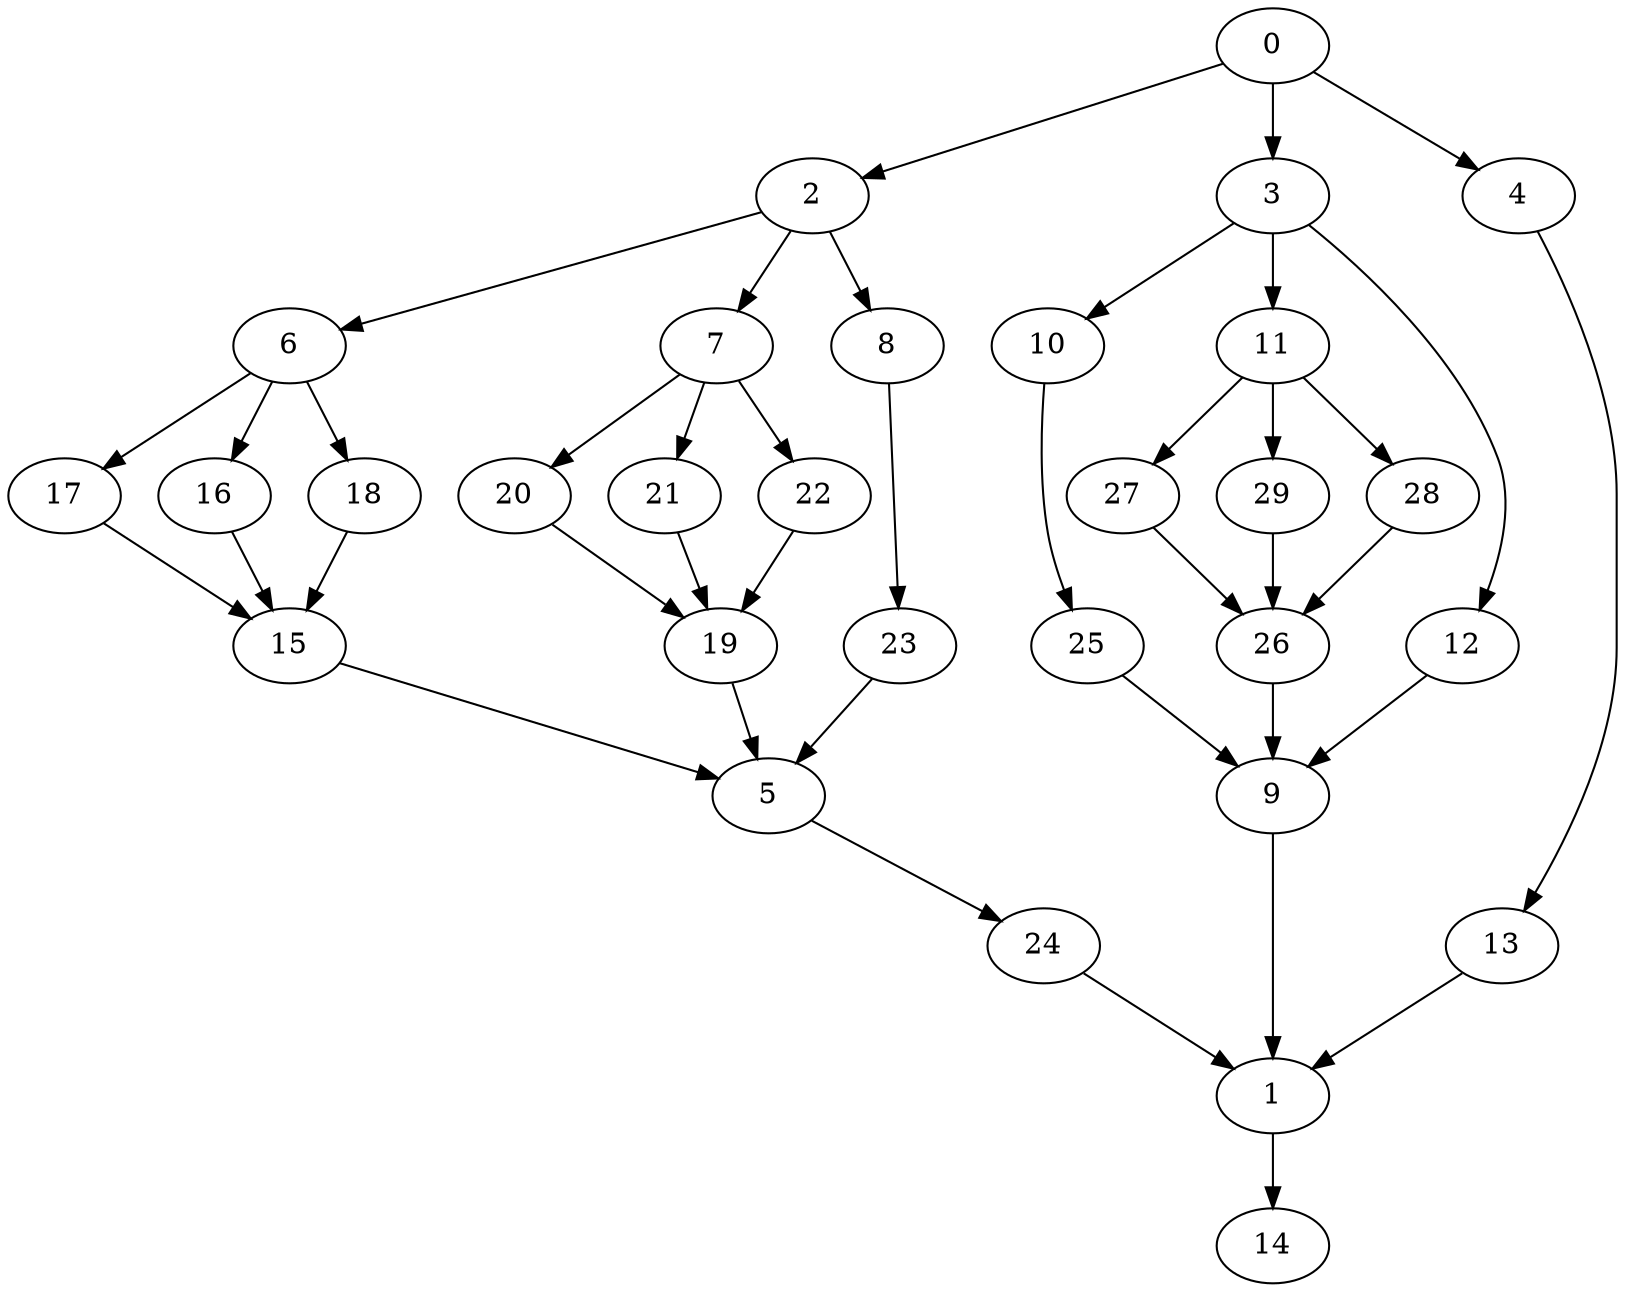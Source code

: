 digraph "SeriesParallel-MaxBf-3_Nodes_30_CCR_0.10_WeightType_Random#3" {
	graph ["Duplicate states"=0,
		GraphType=S_P,
		"Max states in OPEN"=0,
		Modes="120000ms; topo-ordered tasks, ; Pruning: task equivalence, fixed order ready list, ; F-value: ; Optimisation: best schedule length (\
SL) optimisation on equal, ",
		NumberOfTasks=30,
		"Pruned using list schedule length"=1,
		"States removed from OPEN"=0,
		TargetSystem="Homogeneous-6",
		"Time to schedule (ms)"=113,
		"Total idle time"=1192,
		"Total schedule length"=789,
		"Total sequential time"=2408,
		"Total states created"=2
	];
	0	["Finish time"=120,
		Processor=0,
		"Start time"=0,
		Weight=120];
	2	["Finish time"=200,
		Processor=0,
		"Start time"=120,
		Weight=80];
	0 -> 2	[Weight=6];
	3	["Finish time"=256,
		Processor=1,
		"Start time"=122,
		Weight=134];
	0 -> 3	[Weight=2];
	4	["Finish time"=519,
		Processor=4,
		"Start time"=399,
		Weight=120];
	0 -> 4	[Weight=6];
	6	["Finish time"=294,
		Processor=0,
		"Start time"=200,
		Weight=94];
	2 -> 6	[Weight=5];
	7	["Finish time"=302,
		Processor=2,
		"Start time"=208,
		Weight=94];
	2 -> 7	[Weight=8];
	8	["Finish time"=435,
		Processor=3,
		"Start time"=395,
		Weight=40];
	2 -> 8	[Weight=9];
	10	["Finish time"=390,
		Processor=1,
		"Start time"=256,
		Weight=134];
	3 -> 10	[Weight=8];
	11	["Finish time"=315,
		Processor=3,
		"Start time"=261,
		Weight=54];
	3 -> 11	[Weight=5];
	12	["Finish time"=489,
		Processor=3,
		"Start time"=435,
		Weight=54];
	3 -> 12	[Weight=6];
	17	["Finish time"=428,
		Processor=0,
		"Start time"=294,
		Weight=134];
	6 -> 17	[Weight=8];
	16	["Finish time"=336,
		Processor=5,
		"Start time"=296,
		Weight=40];
	6 -> 16	[Weight=2];
	18	["Finish time"=355,
		Processor=3,
		"Start time"=315,
		Weight=40];
	6 -> 18	[Weight=5];
	20	["Finish time"=409,
		Processor=2,
		"Start time"=302,
		Weight=107];
	7 -> 20	[Weight=10];
	21	["Finish time"=359,
		Processor=4,
		"Start time"=305,
		Weight=54];
	7 -> 21	[Weight=3];
	22	["Finish time"=376,
		Processor=5,
		"Start time"=336,
		Weight=40];
	7 -> 22	[Weight=10];
	15	["Finish time"=562,
		Processor=0,
		"Start time"=428,
		Weight=134];
	17 -> 15	[Weight=6];
	25	["Finish time"=510,
		Processor=1,
		"Start time"=390,
		Weight=120];
	10 -> 25	[Weight=8];
	19	["Finish time"=529,
		Processor=2,
		"Start time"=409,
		Weight=120];
	20 -> 19	[Weight=5];
	27	["Finish time"=395,
		Processor=3,
		"Start time"=355,
		Weight=40];
	11 -> 27	[Weight=10];
	29	["Finish time"=399,
		Processor=4,
		"Start time"=359,
		Weight=40];
	11 -> 29	[Weight=10];
	28	["Finish time"=416,
		Processor=5,
		"Start time"=376,
		Weight=40];
	11 -> 28	[Weight=3];
	21 -> 19	[Weight=9];
	16 -> 15	[Weight=3];
	18 -> 15	[Weight=2];
	22 -> 19	[Weight=6];
	26	["Finish time"=523,
		Processor=5,
		"Start time"=416,
		Weight=107];
	27 -> 26	[Weight=9];
	29 -> 26	[Weight=3];
	28 -> 26	[Weight=2];
	5	["Finish time"=629,
		Processor=0,
		"Start time"=562,
		Weight=67];
	15 -> 5	[Weight=5];
	9	["Finish time"=643,
		Processor=5,
		"Start time"=523,
		Weight=120];
	25 -> 9	[Weight=6];
	19 -> 5	[Weight=9];
	26 -> 9	[Weight=5];
	23	["Finish time"=543,
		Processor=3,
		"Start time"=489,
		Weight=54];
	8 -> 23	[Weight=3];
	13	["Finish time"=586,
		Processor=4,
		"Start time"=519,
		Weight=67];
	4 -> 13	[Weight=5];
	12 -> 9	[Weight=2];
	23 -> 5	[Weight=6];
	1	["Finish time"=709,
		Processor=0,
		"Start time"=669,
		Weight=40];
	9 -> 1	[Weight=6];
	24	["Finish time"=669,
		Processor=0,
		"Start time"=629,
		Weight=40];
	5 -> 24	[Weight=4];
	13 -> 1	[Weight=8];
	24 -> 1	[Weight=5];
	14	["Finish time"=789,
		Processor=0,
		"Start time"=709,
		Weight=80];
	1 -> 14	[Weight=8];
}
